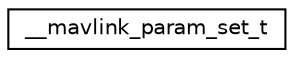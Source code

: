 digraph "Graphical Class Hierarchy"
{
 // INTERACTIVE_SVG=YES
  edge [fontname="Helvetica",fontsize="10",labelfontname="Helvetica",labelfontsize="10"];
  node [fontname="Helvetica",fontsize="10",shape=record];
  rankdir="LR";
  Node1 [label="__mavlink_param_set_t",height=0.2,width=0.4,color="black", fillcolor="white", style="filled",URL="$struct____mavlink__param__set__t.html"];
}
